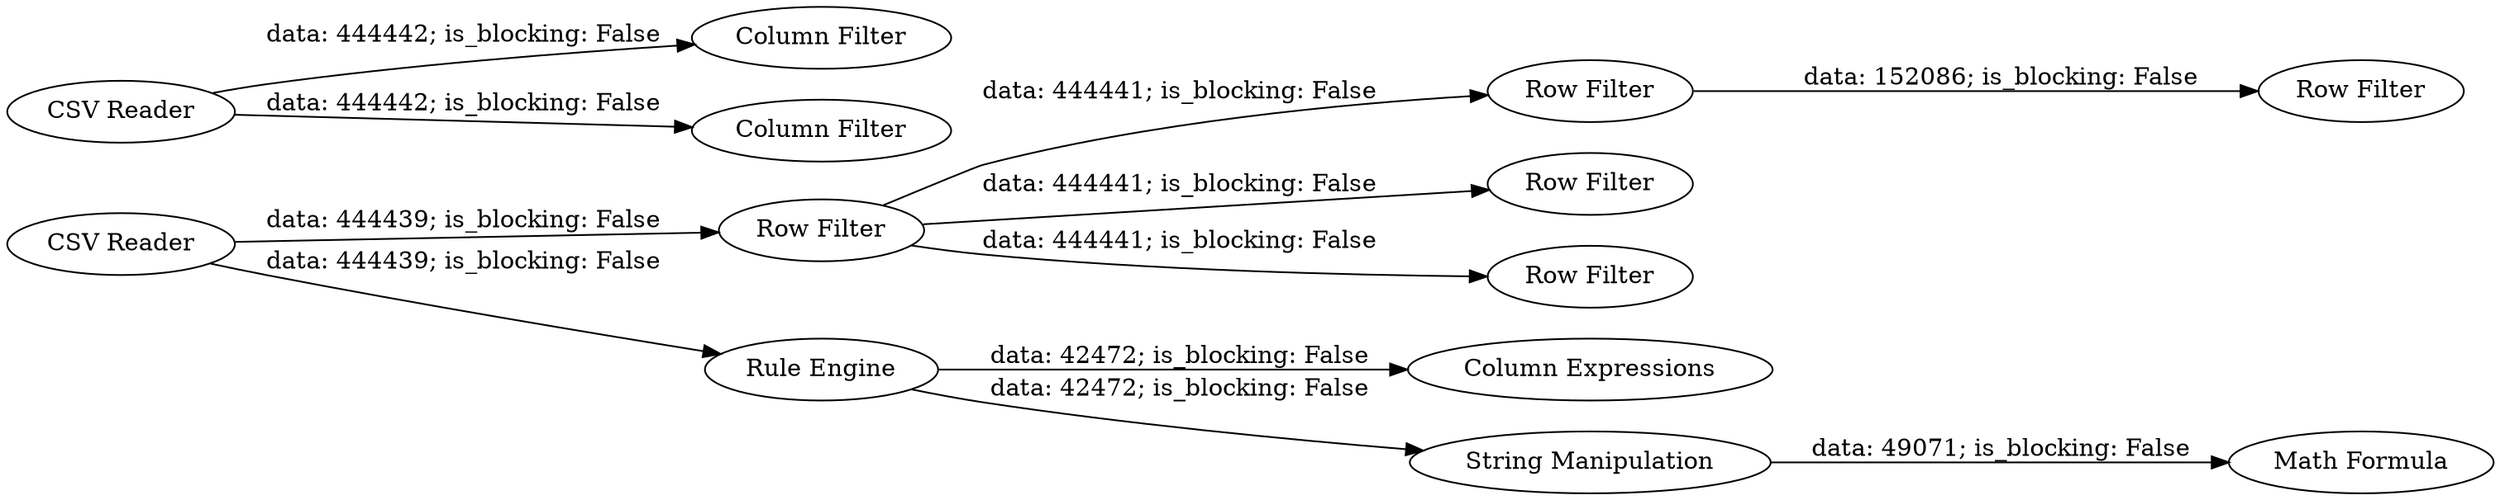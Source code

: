 digraph {
	"-8458993508763342686_31" [label="CSV Reader"]
	"-8458993508763342686_11" [label="Row Filter"]
	"-8458993508763342686_24" [label="Column Filter"]
	"-8458993508763342686_30" [label="Column Expressions"]
	"-8458993508763342686_3" [label="Row Filter"]
	"-8458993508763342686_2" [label="Row Filter"]
	"-8458993508763342686_32" [label="CSV Reader"]
	"-8458993508763342686_23" [label="Column Filter"]
	"-8458993508763342686_5" [label="Row Filter"]
	"-8458993508763342686_29" [label="Math Formula"]
	"-8458993508763342686_12" [label="Row Filter"]
	"-8458993508763342686_28" [label="String Manipulation"]
	"-8458993508763342686_27" [label="Rule Engine"]
	"-8458993508763342686_2" -> "-8458993508763342686_11" [label="data: 444441; is_blocking: False"]
	"-8458993508763342686_2" -> "-8458993508763342686_3" [label="data: 444441; is_blocking: False"]
	"-8458993508763342686_11" -> "-8458993508763342686_12" [label="data: 152086; is_blocking: False"]
	"-8458993508763342686_27" -> "-8458993508763342686_28" [label="data: 42472; is_blocking: False"]
	"-8458993508763342686_32" -> "-8458993508763342686_23" [label="data: 444442; is_blocking: False"]
	"-8458993508763342686_31" -> "-8458993508763342686_27" [label="data: 444439; is_blocking: False"]
	"-8458993508763342686_2" -> "-8458993508763342686_5" [label="data: 444441; is_blocking: False"]
	"-8458993508763342686_27" -> "-8458993508763342686_30" [label="data: 42472; is_blocking: False"]
	"-8458993508763342686_28" -> "-8458993508763342686_29" [label="data: 49071; is_blocking: False"]
	"-8458993508763342686_32" -> "-8458993508763342686_24" [label="data: 444442; is_blocking: False"]
	"-8458993508763342686_31" -> "-8458993508763342686_2" [label="data: 444439; is_blocking: False"]
	rankdir=LR
}
